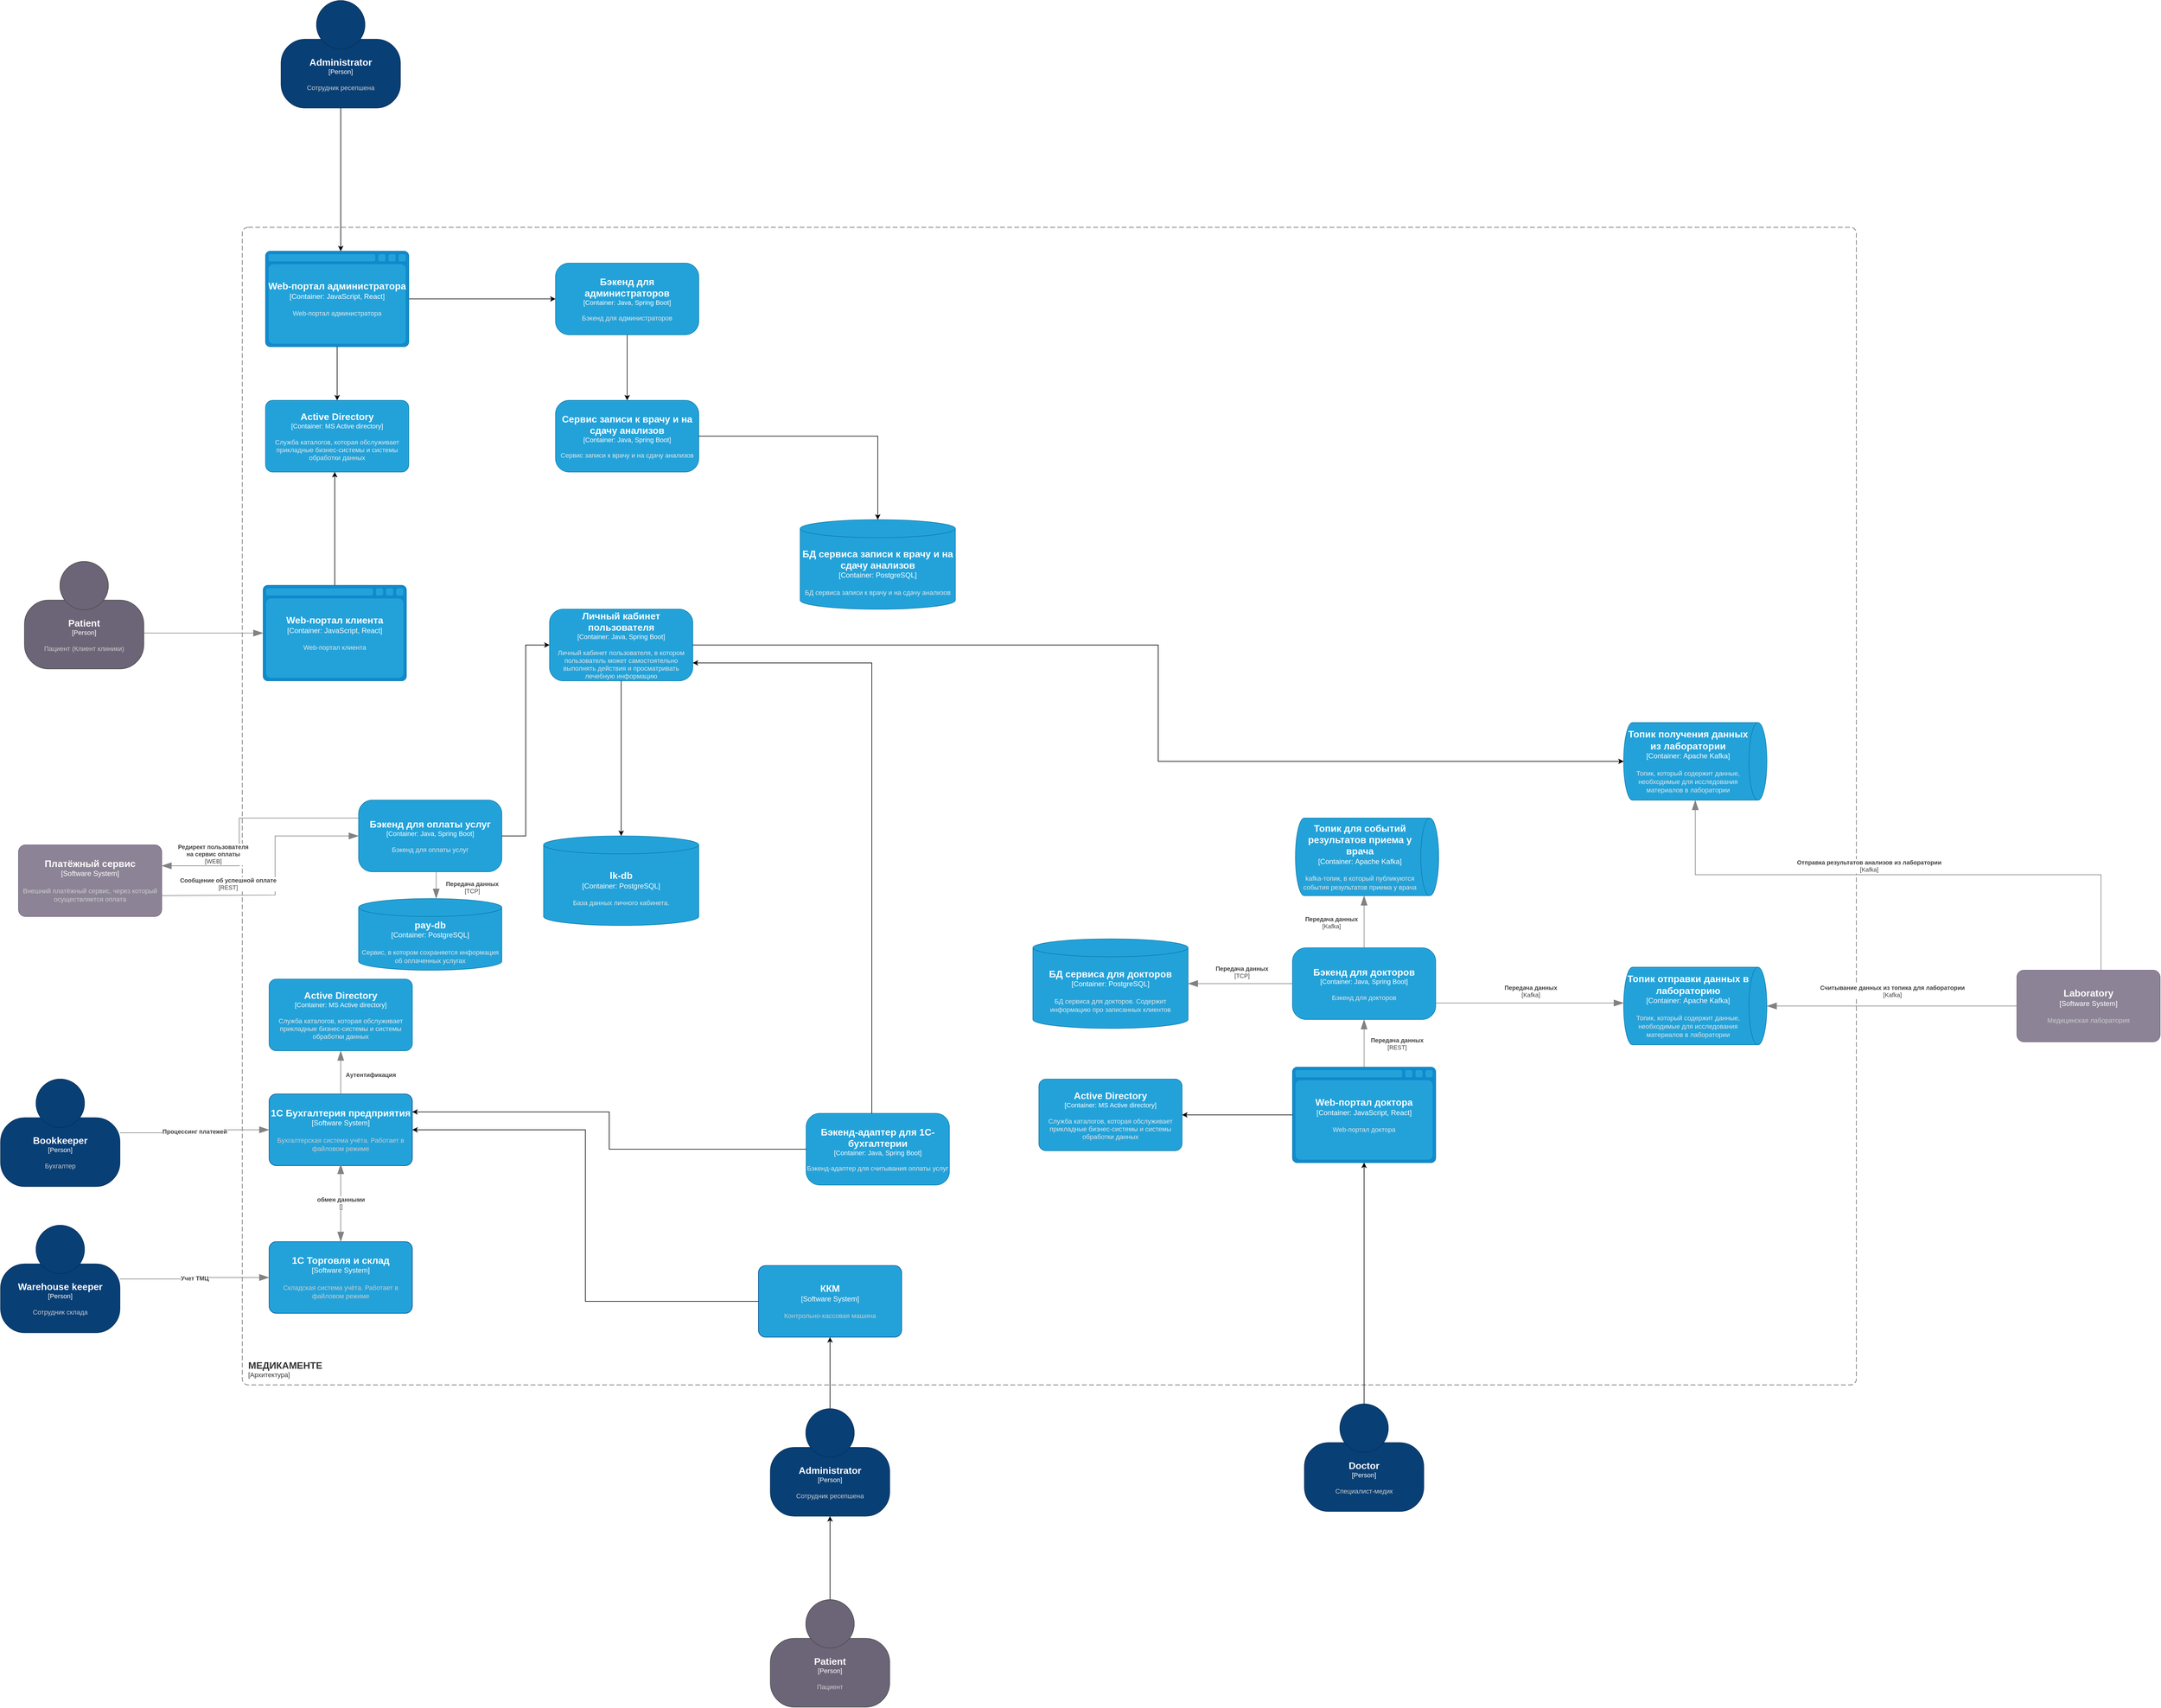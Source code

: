 <mxfile version="26.2.9">
  <diagram name="Страница — 1" id="_xmocJizarX1WnDr9T86">
    <mxGraphModel dx="1648" dy="-270" grid="1" gridSize="10" guides="1" tooltips="1" connect="1" arrows="1" fold="1" page="1" pageScale="1" pageWidth="827" pageHeight="1169" math="0" shadow="0">
      <root>
        <mxCell id="0" />
        <mxCell id="1" parent="0" />
        <object placeholders="1" c4Name="МЕДИКАМЕНТЕ" c4Type="SystemScopeBoundary" c4Application="Архитектура" label="&lt;font style=&quot;font-size: 16px&quot;&gt;&lt;b&gt;&lt;div style=&quot;text-align: left&quot;&gt;%c4Name%&lt;/div&gt;&lt;/b&gt;&lt;/font&gt;&lt;div style=&quot;text-align: left&quot;&gt;[%c4Application%]&lt;/div&gt;" id="fMPzxfSt-VZTyQD5uDDB-1">
          <mxCell style="rounded=1;fontSize=11;whiteSpace=wrap;html=1;dashed=1;arcSize=20;fillColor=none;strokeColor=#666666;fontColor=#333333;labelBackgroundColor=none;align=left;verticalAlign=bottom;labelBorderColor=none;spacingTop=0;spacing=10;dashPattern=8 4;metaEdit=1;rotatable=0;perimeter=rectanglePerimeter;noLabel=0;labelPadding=0;allowArrows=0;connectable=0;expand=0;recursiveResize=0;editable=1;pointerEvents=0;absoluteArcSize=1;points=[[0.25,0,0],[0.5,0,0],[0.75,0,0],[1,0.25,0],[1,0.5,0],[1,0.75,0],[0.75,1,0],[0.5,1,0],[0.25,1,0],[0,0.75,0],[0,0.5,0],[0,0.25,0]];" parent="1" vertex="1">
            <mxGeometry x="475" y="1940" width="2705" height="1940" as="geometry" />
          </mxCell>
        </object>
        <object placeholders="1" c4Name="Doctor" c4Type="Person" c4Description="Специалист-медик" label="&lt;font style=&quot;font-size: 16px&quot;&gt;&lt;b&gt;%c4Name%&lt;/b&gt;&lt;/font&gt;&lt;div&gt;[%c4Type%]&lt;/div&gt;&lt;br&gt;&lt;div&gt;&lt;font style=&quot;font-size: 11px&quot;&gt;&lt;font color=&quot;#cccccc&quot;&gt;%c4Description%&lt;/font&gt;&lt;/div&gt;" id="fMPzxfSt-VZTyQD5uDDB-2">
          <mxCell style="html=1;fontSize=11;dashed=0;whiteSpace=wrap;fillColor=#083F75;strokeColor=#06315C;fontColor=#ffffff;shape=mxgraph.c4.person2;align=center;metaEdit=1;points=[[0.5,0,0],[1,0.5,0],[1,0.75,0],[0.75,1,0],[0.5,1,0],[0.25,1,0],[0,0.75,0],[0,0.5,0]];resizable=0;" parent="1" vertex="1">
            <mxGeometry x="2255" y="3912" width="200" height="180" as="geometry" />
          </mxCell>
        </object>
        <object placeholders="1" c4Name="Laboratory" c4Type="Software System" c4Description="Медицинская лаборатория" label="&lt;font style=&quot;font-size: 16px&quot;&gt;&lt;b&gt;%c4Name%&lt;/b&gt;&lt;/font&gt;&lt;div&gt;[%c4Type%]&lt;/div&gt;&lt;br&gt;&lt;div&gt;&lt;font style=&quot;font-size: 11px&quot;&gt;&lt;font color=&quot;#cccccc&quot;&gt;%c4Description%&lt;/font&gt;&lt;/div&gt;" id="fMPzxfSt-VZTyQD5uDDB-3">
          <mxCell style="rounded=1;whiteSpace=wrap;html=1;labelBackgroundColor=none;fillColor=#8C8496;fontColor=#ffffff;align=center;arcSize=10;strokeColor=#736782;metaEdit=1;resizable=0;points=[[0.25,0,0],[0.5,0,0],[0.75,0,0],[1,0.25,0],[1,0.5,0],[1,0.75,0],[0.75,1,0],[0.5,1,0],[0.25,1,0],[0,0.75,0],[0,0.5,0],[0,0.25,0]];" parent="1" vertex="1">
            <mxGeometry x="3449" y="3185" width="240" height="120" as="geometry" />
          </mxCell>
        </object>
        <mxCell id="fMPzxfSt-VZTyQD5uDDB-114" style="edgeStyle=orthogonalEdgeStyle;rounded=0;orthogonalLoop=1;jettySize=auto;html=1;" parent="1" source="fMPzxfSt-VZTyQD5uDDB-4" edge="1">
          <mxGeometry relative="1" as="geometry">
            <mxPoint x="640" y="1980.0" as="targetPoint" />
          </mxGeometry>
        </mxCell>
        <object placeholders="1" c4Name="Administrator" c4Type="Person" c4Description="Сотрудник ресепшена" label="&lt;font style=&quot;font-size: 16px&quot;&gt;&lt;b&gt;%c4Name%&lt;/b&gt;&lt;/font&gt;&lt;div&gt;[%c4Type%]&lt;/div&gt;&lt;br&gt;&lt;div&gt;&lt;font style=&quot;font-size: 11px&quot;&gt;&lt;font color=&quot;#cccccc&quot;&gt;%c4Description%&lt;/font&gt;&lt;/div&gt;" id="fMPzxfSt-VZTyQD5uDDB-4">
          <mxCell style="html=1;fontSize=11;dashed=0;whiteSpace=wrap;fillColor=#083F75;strokeColor=#06315C;fontColor=#ffffff;shape=mxgraph.c4.person2;align=center;metaEdit=1;points=[[0.5,0,0],[1,0.5,0],[1,0.75,0],[0.75,1,0],[0.5,1,0],[0.25,1,0],[0,0.75,0],[0,0.5,0]];resizable=0;" parent="1" vertex="1">
            <mxGeometry x="540" y="1560" width="200" height="180" as="geometry" />
          </mxCell>
        </object>
        <mxCell id="fMPzxfSt-VZTyQD5uDDB-119" style="edgeStyle=orthogonalEdgeStyle;rounded=0;orthogonalLoop=1;jettySize=auto;html=1;" parent="1" source="fMPzxfSt-VZTyQD5uDDB-7" edge="1">
          <mxGeometry relative="1" as="geometry">
            <mxPoint x="630" y="2350" as="targetPoint" />
          </mxGeometry>
        </mxCell>
        <object placeholders="1" c4Type="Web-портал клиента" c4Container="Container" c4Technology="JavaScript, React" c4Description="Web-портал клиента" label="&lt;font style=&quot;font-size: 16px&quot;&gt;&lt;b&gt;%c4Type%&lt;/b&gt;&lt;/font&gt;&lt;div&gt;[%c4Container%:&amp;nbsp;%c4Technology%]&lt;/div&gt;&lt;br&gt;&lt;div&gt;&lt;font style=&quot;font-size: 11px&quot;&gt;&lt;font color=&quot;#E6E6E6&quot;&gt;%c4Description%&lt;/font&gt;&lt;/div&gt;" id="fMPzxfSt-VZTyQD5uDDB-7">
          <mxCell style="shape=mxgraph.c4.webBrowserContainer2;whiteSpace=wrap;html=1;boundedLbl=1;rounded=0;labelBackgroundColor=none;strokeColor=#118ACD;fillColor=#23A2D9;strokeColor=#118ACD;strokeColor2=#0E7DAD;fontSize=12;fontColor=#ffffff;align=center;metaEdit=1;points=[[0.5,0,0],[1,0.25,0],[1,0.5,0],[1,0.75,0],[0.5,1,0],[0,0.75,0],[0,0.5,0],[0,0.25,0]];resizable=0;" parent="1" vertex="1">
            <mxGeometry x="510" y="2540" width="240" height="160" as="geometry" />
          </mxCell>
        </object>
        <mxCell id="fMPzxfSt-VZTyQD5uDDB-117" style="edgeStyle=orthogonalEdgeStyle;rounded=0;orthogonalLoop=1;jettySize=auto;html=1;" parent="1" source="fMPzxfSt-VZTyQD5uDDB-8" edge="1">
          <mxGeometry relative="1" as="geometry">
            <mxPoint x="1000" y="2060" as="targetPoint" />
          </mxGeometry>
        </mxCell>
        <object placeholders="1" c4Type="Web-портал администратора" c4Container="Container" c4Technology="JavaScript, React" c4Description="Web-портал администратора" label="&lt;font style=&quot;font-size: 16px&quot;&gt;&lt;b&gt;%c4Type%&lt;/b&gt;&lt;/font&gt;&lt;div&gt;[%c4Container%:&amp;nbsp;%c4Technology%]&lt;/div&gt;&lt;br&gt;&lt;div&gt;&lt;font style=&quot;font-size: 11px&quot;&gt;&lt;font color=&quot;#E6E6E6&quot;&gt;%c4Description%&lt;/font&gt;&lt;/div&gt;" id="fMPzxfSt-VZTyQD5uDDB-8">
          <mxCell style="shape=mxgraph.c4.webBrowserContainer2;whiteSpace=wrap;html=1;boundedLbl=1;rounded=0;labelBackgroundColor=none;strokeColor=#118ACD;fillColor=#23A2D9;strokeColor=#118ACD;strokeColor2=#0E7DAD;fontSize=12;fontColor=#ffffff;align=center;metaEdit=1;points=[[0.5,0,0],[1,0.25,0],[1,0.5,0],[1,0.75,0],[0.5,1,0],[0,0.75,0],[0,0.5,0],[0,0.25,0]];resizable=0;" parent="1" vertex="1">
            <mxGeometry x="514" y="1980" width="240" height="160" as="geometry" />
          </mxCell>
        </object>
        <object placeholders="1" c4Type="Relationship" id="fMPzxfSt-VZTyQD5uDDB-11">
          <mxCell style="endArrow=blockThin;html=1;fontSize=10;fontColor=#404040;strokeWidth=1;endFill=1;strokeColor=#828282;elbow=vertical;metaEdit=1;endSize=14;startSize=14;jumpStyle=arc;jumpSize=16;rounded=0;edgeStyle=orthogonalEdgeStyle;" parent="1" source="fMPzxfSt-VZTyQD5uDDB-112" target="fMPzxfSt-VZTyQD5uDDB-7" edge="1">
            <mxGeometry width="240" relative="1" as="geometry">
              <mxPoint x="130" y="2640" as="sourcePoint" />
              <mxPoint x="520" y="2820" as="targetPoint" />
              <Array as="points">
                <mxPoint x="370" y="2620" />
                <mxPoint x="370" y="2620" />
              </Array>
            </mxGeometry>
          </mxCell>
        </object>
        <object placeholders="1" c4Type="Web-портал доктора" c4Container="Container" c4Technology="JavaScript, React" c4Description="Web-портал доктора" label="&lt;font style=&quot;font-size: 16px&quot;&gt;&lt;b&gt;%c4Type%&lt;/b&gt;&lt;/font&gt;&lt;div&gt;[%c4Container%:&amp;nbsp;%c4Technology%]&lt;/div&gt;&lt;br&gt;&lt;div&gt;&lt;font style=&quot;font-size: 11px&quot;&gt;&lt;font color=&quot;#E6E6E6&quot;&gt;%c4Description%&lt;/font&gt;&lt;/div&gt;" id="fMPzxfSt-VZTyQD5uDDB-16">
          <mxCell style="shape=mxgraph.c4.webBrowserContainer2;whiteSpace=wrap;html=1;boundedLbl=1;rounded=0;labelBackgroundColor=none;strokeColor=#118ACD;fillColor=#23A2D9;strokeColor=#118ACD;strokeColor2=#0E7DAD;fontSize=12;fontColor=#ffffff;align=center;metaEdit=1;points=[[0.5,0,0],[1,0.25,0],[1,0.5,0],[1,0.75,0],[0.5,1,0],[0,0.75,0],[0,0.5,0],[0,0.25,0]];resizable=0;" parent="1" vertex="1">
            <mxGeometry x="2235" y="3347.5" width="240" height="160" as="geometry" />
          </mxCell>
        </object>
        <object placeholders="1" c4Name="Личный кабинет пользователя" c4Type="Container" c4Technology="Java, Spring Boot" c4Description="Личный кабинет пользователя, в котором пользователь может самостоятельно выполнять действия и просматривать лечебную информацию" label="&lt;font style=&quot;font-size: 16px&quot;&gt;&lt;b&gt;%c4Name%&lt;/b&gt;&lt;/font&gt;&lt;div&gt;[%c4Type%: %c4Technology%]&lt;/div&gt;&lt;br&gt;&lt;div&gt;&lt;font style=&quot;font-size: 11px&quot;&gt;&lt;font color=&quot;#E6E6E6&quot;&gt;%c4Description%&lt;/font&gt;&lt;/div&gt;" id="fMPzxfSt-VZTyQD5uDDB-21">
          <mxCell style="rounded=1;whiteSpace=wrap;html=1;fontSize=11;labelBackgroundColor=none;fillColor=#23A2D9;fontColor=#ffffff;align=center;arcSize=19;strokeColor=#0E7DAD;metaEdit=1;resizable=0;points=[[0.25,0,0],[0.5,0,0],[0.75,0,0],[1,0.25,0],[1,0.5,0],[1,0.75,0],[0.75,1,0],[0.5,1,0],[0.25,1,0],[0,0.75,0],[0,0.5,0],[0,0.25,0]];" parent="1" vertex="1">
            <mxGeometry x="990" y="2580" width="240" height="120" as="geometry" />
          </mxCell>
        </object>
        <object placeholders="1" c4Name="lk-db" c4Type="Container" c4Technology="PostgreSQL" c4Description="База данных личного кабинета." label="&lt;font style=&quot;font-size: 16px&quot;&gt;&lt;b&gt;%c4Name%&lt;/b&gt;&lt;/font&gt;&lt;div&gt;[%c4Type%:&amp;nbsp;%c4Technology%]&lt;/div&gt;&lt;br&gt;&lt;div&gt;&lt;font style=&quot;font-size: 11px&quot;&gt;&lt;font color=&quot;#E6E6E6&quot;&gt;%c4Description%&lt;/font&gt;&lt;/div&gt;" id="fMPzxfSt-VZTyQD5uDDB-24">
          <mxCell style="shape=cylinder3;size=15;whiteSpace=wrap;html=1;boundedLbl=1;rounded=0;labelBackgroundColor=none;fillColor=#23A2D9;fontSize=12;fontColor=#ffffff;align=center;strokeColor=#0E7DAD;metaEdit=1;points=[[0.5,0,0],[1,0.25,0],[1,0.5,0],[1,0.75,0],[0.5,1,0],[0,0.75,0],[0,0.5,0],[0,0.25,0]];resizable=1;resizeHeight=1;resizeWidth=1;" parent="1" vertex="1">
            <mxGeometry x="980" y="2960" width="260" height="150" as="geometry" />
          </mxCell>
        </object>
        <object placeholders="1" c4Name="Сервис записи к врачу и на сдачу анализов" c4Type="Container" c4Technology="Java, Spring Boot" c4Description="Сервис записи к врачу и на сдачу анализов" label="&lt;font style=&quot;font-size: 16px&quot;&gt;&lt;b&gt;%c4Name%&lt;/b&gt;&lt;/font&gt;&lt;div&gt;[%c4Type%: %c4Technology%]&lt;/div&gt;&lt;br&gt;&lt;div&gt;&lt;font style=&quot;font-size: 11px&quot;&gt;&lt;font color=&quot;#E6E6E6&quot;&gt;%c4Description%&lt;/font&gt;&lt;/div&gt;" id="fMPzxfSt-VZTyQD5uDDB-30">
          <mxCell style="rounded=1;whiteSpace=wrap;html=1;fontSize=11;labelBackgroundColor=none;fillColor=#23A2D9;fontColor=#ffffff;align=center;arcSize=19;strokeColor=#0E7DAD;metaEdit=1;resizable=0;points=[[0.25,0,0],[0.5,0,0],[0.75,0,0],[1,0.25,0],[1,0.5,0],[1,0.75,0],[0.75,1,0],[0.5,1,0],[0.25,1,0],[0,0.75,0],[0,0.5,0],[0,0.25,0]];" parent="1" vertex="1">
            <mxGeometry x="1000" y="2230" width="240" height="120" as="geometry" />
          </mxCell>
        </object>
        <mxCell id="fMPzxfSt-VZTyQD5uDDB-118" style="edgeStyle=orthogonalEdgeStyle;rounded=0;orthogonalLoop=1;jettySize=auto;html=1;" parent="1" source="fMPzxfSt-VZTyQD5uDDB-37" target="fMPzxfSt-VZTyQD5uDDB-30" edge="1">
          <mxGeometry relative="1" as="geometry" />
        </mxCell>
        <object placeholders="1" c4Name="Бэкенд для администраторов" c4Type="Container" c4Technology="Java, Spring Boot" c4Description="Бэкенд для администраторов" label="&lt;font style=&quot;font-size: 16px&quot;&gt;&lt;b&gt;%c4Name%&lt;/b&gt;&lt;/font&gt;&lt;div&gt;[%c4Type%: %c4Technology%]&lt;/div&gt;&lt;br&gt;&lt;div&gt;&lt;font style=&quot;font-size: 11px&quot;&gt;&lt;font color=&quot;#E6E6E6&quot;&gt;%c4Description%&lt;/font&gt;&lt;/div&gt;" id="fMPzxfSt-VZTyQD5uDDB-37">
          <mxCell style="rounded=1;whiteSpace=wrap;html=1;fontSize=11;labelBackgroundColor=none;fillColor=#23A2D9;fontColor=#ffffff;align=center;arcSize=19;strokeColor=#0E7DAD;metaEdit=1;resizable=0;points=[[0.25,0,0],[0.5,0,0],[0.75,0,0],[1,0.25,0],[1,0.5,0],[1,0.75,0],[0.75,1,0],[0.5,1,0],[0.25,1,0],[0,0.75,0],[0,0.5,0],[0,0.25,0]];" parent="1" vertex="1">
            <mxGeometry x="1000" y="2000" width="240" height="120" as="geometry" />
          </mxCell>
        </object>
        <object placeholders="1" c4Name="БД сервиса записи к врачу и на сдачу анализов" c4Type="Container" c4Technology="PostgreSQL" c4Description="БД сервиса записи к врачу и на сдачу анализов" label="&lt;font style=&quot;font-size: 16px&quot;&gt;&lt;b&gt;%c4Name%&lt;/b&gt;&lt;/font&gt;&lt;div&gt;[%c4Type%:&amp;nbsp;%c4Technology%]&lt;/div&gt;&lt;br&gt;&lt;div&gt;&lt;font style=&quot;font-size: 11px&quot;&gt;&lt;font color=&quot;#E6E6E6&quot;&gt;%c4Description%&lt;/font&gt;&lt;/div&gt;" id="fMPzxfSt-VZTyQD5uDDB-39">
          <mxCell style="shape=cylinder3;size=15;whiteSpace=wrap;html=1;boundedLbl=1;rounded=0;labelBackgroundColor=none;fillColor=#23A2D9;fontSize=12;fontColor=#ffffff;align=center;strokeColor=#0E7DAD;metaEdit=1;points=[[0.5,0,0],[1,0.25,0],[1,0.5,0],[1,0.75,0],[0.5,1,0],[0,0.75,0],[0,0.5,0],[0,0.25,0]];resizable=1;resizeHeight=1;resizeWidth=1;" parent="1" vertex="1">
            <mxGeometry x="1410" y="2430" width="260" height="150" as="geometry" />
          </mxCell>
        </object>
        <object placeholders="1" c4Name="Бэкенд для докторов" c4Type="Container" c4Technology="Java, Spring Boot" c4Description="Бэкенд для докторов" label="&lt;font style=&quot;font-size: 16px&quot;&gt;&lt;b&gt;%c4Name%&lt;/b&gt;&lt;/font&gt;&lt;div&gt;[%c4Type%: %c4Technology%]&lt;/div&gt;&lt;br&gt;&lt;div&gt;&lt;font style=&quot;font-size: 11px&quot;&gt;&lt;font color=&quot;#E6E6E6&quot;&gt;%c4Description%&lt;/font&gt;&lt;/div&gt;" id="fMPzxfSt-VZTyQD5uDDB-50">
          <mxCell style="rounded=1;whiteSpace=wrap;html=1;fontSize=11;labelBackgroundColor=none;fillColor=#23A2D9;fontColor=#ffffff;align=center;arcSize=19;strokeColor=#0E7DAD;metaEdit=1;resizable=0;points=[[0.25,0,0],[0.5,0,0],[0.75,0,0],[1,0.25,0],[1,0.5,0],[1,0.75,0],[0.75,1,0],[0.5,1,0],[0.25,1,0],[0,0.75,0],[0,0.5,0],[0,0.25,0]];" parent="1" vertex="1">
            <mxGeometry x="2235" y="3147.5" width="240" height="120" as="geometry" />
          </mxCell>
        </object>
        <object placeholders="1" c4Type="Relationship" c4Technology="REST" c4Description="Передача данных" label="&lt;div style=&quot;text-align: left&quot;&gt;&lt;div style=&quot;text-align: center&quot;&gt;&lt;b&gt;%c4Description%&lt;/b&gt;&lt;/div&gt;&lt;div style=&quot;text-align: center&quot;&gt;[%c4Technology%]&lt;/div&gt;&lt;/div&gt;" id="fMPzxfSt-VZTyQD5uDDB-51">
          <mxCell style="endArrow=blockThin;html=1;fontSize=10;fontColor=#404040;strokeWidth=1;endFill=1;strokeColor=#828282;elbow=vertical;metaEdit=1;endSize=14;startSize=14;jumpStyle=arc;jumpSize=16;rounded=0;edgeStyle=orthogonalEdgeStyle;" parent="1" source="fMPzxfSt-VZTyQD5uDDB-16" target="fMPzxfSt-VZTyQD5uDDB-50" edge="1">
            <mxGeometry y="-55" width="240" relative="1" as="geometry">
              <mxPoint x="2245" y="3437.5" as="sourcePoint" />
              <mxPoint x="2050" y="3437.5" as="targetPoint" />
              <Array as="points" />
              <mxPoint as="offset" />
            </mxGeometry>
          </mxCell>
        </object>
        <object placeholders="1" c4Name="БД сервиса для докторов" c4Type="Container" c4Technology="PostgreSQL" c4Description="БД сервиса для докторов. Содержит информацию про записанных клиентов" label="&lt;font style=&quot;font-size: 16px&quot;&gt;&lt;b&gt;%c4Name%&lt;/b&gt;&lt;/font&gt;&lt;div&gt;[%c4Type%:&amp;nbsp;%c4Technology%]&lt;/div&gt;&lt;br&gt;&lt;div&gt;&lt;font style=&quot;font-size: 11px&quot;&gt;&lt;font color=&quot;#E6E6E6&quot;&gt;%c4Description%&lt;/font&gt;&lt;/div&gt;" id="fMPzxfSt-VZTyQD5uDDB-52">
          <mxCell style="shape=cylinder3;size=15;whiteSpace=wrap;html=1;boundedLbl=1;rounded=0;labelBackgroundColor=none;fillColor=#23A2D9;fontSize=12;fontColor=#ffffff;align=center;strokeColor=#0E7DAD;metaEdit=1;points=[[0.5,0,0],[1,0.25,0],[1,0.5,0],[1,0.75,0],[0.5,1,0],[0,0.75,0],[0,0.5,0],[0,0.25,0]];resizable=1;resizeHeight=1;resizeWidth=1;" parent="1" vertex="1">
            <mxGeometry x="1800" y="3132.5" width="260" height="150" as="geometry" />
          </mxCell>
        </object>
        <object placeholders="1" c4Type="Relationship" c4Technology="TCP" c4Description="Передача данных" label="&lt;div style=&quot;text-align: left&quot;&gt;&lt;div style=&quot;text-align: center&quot;&gt;&lt;b&gt;%c4Description%&lt;/b&gt;&lt;/div&gt;&lt;div style=&quot;text-align: center&quot;&gt;[%c4Technology%]&lt;/div&gt;&lt;/div&gt;" id="fMPzxfSt-VZTyQD5uDDB-53">
          <mxCell style="endArrow=blockThin;html=1;fontSize=10;fontColor=#404040;strokeWidth=1;endFill=1;strokeColor=#828282;elbow=vertical;metaEdit=1;endSize=14;startSize=14;jumpStyle=arc;jumpSize=16;rounded=0;edgeStyle=orthogonalEdgeStyle;" parent="1" source="fMPzxfSt-VZTyQD5uDDB-50" target="fMPzxfSt-VZTyQD5uDDB-52" edge="1">
            <mxGeometry x="-0.029" y="-20" width="240" relative="1" as="geometry">
              <mxPoint x="1990" y="3087.5" as="sourcePoint" />
              <mxPoint x="2280" y="3087.5" as="targetPoint" />
              <Array as="points">
                <mxPoint x="2140" y="3207.5" />
                <mxPoint x="2140" y="3207.5" />
              </Array>
              <mxPoint as="offset" />
            </mxGeometry>
          </mxCell>
        </object>
        <object placeholders="1" c4Name="Топик для событий результатов приема у врача" c4Type="Container" c4Technology="Apache Kafka" c4Description="kafka-топик, в который публикуются события результатов приема у врача" label="&lt;font style=&quot;font-size: 16px&quot;&gt;&lt;b&gt;%c4Name%&lt;/b&gt;&lt;/font&gt;&lt;div&gt;[%c4Type%:&amp;nbsp;%c4Technology%]&lt;/div&gt;&lt;br&gt;&lt;div&gt;&lt;font style=&quot;font-size: 11px&quot;&gt;&lt;font color=&quot;#E6E6E6&quot;&gt;%c4Description%&lt;/font&gt;&lt;/div&gt;" id="fMPzxfSt-VZTyQD5uDDB-54">
          <mxCell style="shape=cylinder3;size=15;direction=south;whiteSpace=wrap;html=1;boundedLbl=1;rounded=0;labelBackgroundColor=none;fillColor=#23A2D9;fontSize=12;fontColor=#ffffff;align=center;strokeColor=#0E7DAD;metaEdit=1;points=[[0.5,0,0],[1,0.25,0],[1,0.5,0],[1,0.75,0],[0.5,1,0],[0,0.75,0],[0,0.5,0],[0,0.25,0]];resizable=1;" parent="1" vertex="1">
            <mxGeometry x="2240" y="2930" width="240" height="130" as="geometry" />
          </mxCell>
        </object>
        <object placeholders="1" c4Type="Relationship" c4Technology="Kafka" c4Description="Передача данных" label="&lt;div style=&quot;text-align: left&quot;&gt;&lt;div style=&quot;text-align: center&quot;&gt;&lt;b&gt;%c4Description%&lt;/b&gt;&lt;/div&gt;&lt;div style=&quot;text-align: center&quot;&gt;[%c4Technology%]&lt;/div&gt;&lt;/div&gt;" id="fMPzxfSt-VZTyQD5uDDB-55">
          <mxCell style="endArrow=blockThin;html=1;fontSize=10;fontColor=#404040;strokeWidth=1;endFill=1;strokeColor=#828282;elbow=vertical;metaEdit=1;endSize=14;startSize=14;jumpStyle=arc;jumpSize=16;rounded=0;edgeStyle=orthogonalEdgeStyle;" parent="1" source="fMPzxfSt-VZTyQD5uDDB-50" target="fMPzxfSt-VZTyQD5uDDB-54" edge="1">
            <mxGeometry x="-0.026" y="55" width="240" relative="1" as="geometry">
              <mxPoint x="2245" y="3217" as="sourcePoint" />
              <mxPoint x="2070" y="3217" as="targetPoint" />
              <Array as="points">
                <mxPoint x="2355" y="3080" />
                <mxPoint x="2355" y="3080" />
              </Array>
              <mxPoint as="offset" />
            </mxGeometry>
          </mxCell>
        </object>
        <object placeholders="1" c4Name="Топик отправки данных в лабораторию" c4Type="Container" c4Technology="Apache Kafka" c4Description="Топик, который содержит данные, необходимые для исследования материалов в лаборатории" label="&lt;font style=&quot;font-size: 16px&quot;&gt;&lt;b&gt;%c4Name%&lt;/b&gt;&lt;/font&gt;&lt;div&gt;[%c4Type%:&amp;nbsp;%c4Technology%]&lt;/div&gt;&lt;br&gt;&lt;div&gt;&lt;font style=&quot;font-size: 11px&quot;&gt;&lt;font color=&quot;#E6E6E6&quot;&gt;%c4Description%&lt;/font&gt;&lt;/div&gt;" id="fMPzxfSt-VZTyQD5uDDB-60">
          <mxCell style="shape=cylinder3;size=15;direction=south;whiteSpace=wrap;html=1;boundedLbl=1;rounded=0;labelBackgroundColor=none;fillColor=#23A2D9;fontSize=12;fontColor=#ffffff;align=center;strokeColor=#0E7DAD;metaEdit=1;points=[[0.5,0,0],[1,0.25,0],[1,0.5,0],[1,0.75,0],[0.5,1,0],[0,0.75,0],[0,0.5,0],[0,0.25,0]];resizable=1;" parent="1" vertex="1">
            <mxGeometry x="2790" y="3180" width="240" height="130" as="geometry" />
          </mxCell>
        </object>
        <object placeholders="1" c4Type="Relationship" c4Technology="Kafka" c4Description="Передача данных" label="&lt;div style=&quot;text-align: left&quot;&gt;&lt;div style=&quot;text-align: center&quot;&gt;&lt;b&gt;%c4Description%&lt;/b&gt;&lt;/div&gt;&lt;div style=&quot;text-align: center&quot;&gt;[%c4Technology%]&lt;/div&gt;&lt;/div&gt;" id="fMPzxfSt-VZTyQD5uDDB-61">
          <mxCell style="endArrow=blockThin;html=1;fontSize=10;fontColor=#404040;strokeWidth=1;endFill=1;strokeColor=#828282;elbow=vertical;metaEdit=1;endSize=14;startSize=14;jumpStyle=arc;jumpSize=16;rounded=0;edgeStyle=orthogonalEdgeStyle;" parent="1" source="fMPzxfSt-VZTyQD5uDDB-50" target="fMPzxfSt-VZTyQD5uDDB-60" edge="1">
            <mxGeometry x="0.014" y="20" width="240" relative="1" as="geometry">
              <mxPoint x="2365" y="3158" as="sourcePoint" />
              <mxPoint x="2365" y="3070" as="targetPoint" />
              <Array as="points">
                <mxPoint x="2730" y="3240" />
                <mxPoint x="2730" y="3240" />
              </Array>
              <mxPoint x="-1" as="offset" />
            </mxGeometry>
          </mxCell>
        </object>
        <object placeholders="1" c4Type="Relationship" c4Technology="Kafka" c4Description="Считывание данных из топика для лаборатории" label="&lt;div style=&quot;text-align: left&quot;&gt;&lt;div style=&quot;text-align: center&quot;&gt;&lt;b&gt;%c4Description%&lt;/b&gt;&lt;/div&gt;&lt;div style=&quot;text-align: center&quot;&gt;[%c4Technology%]&lt;/div&gt;&lt;/div&gt;" id="fMPzxfSt-VZTyQD5uDDB-64">
          <mxCell style="endArrow=blockThin;html=1;fontSize=10;fontColor=#404040;strokeWidth=1;endFill=1;strokeColor=#828282;elbow=vertical;metaEdit=1;endSize=14;startSize=14;jumpStyle=arc;jumpSize=16;rounded=0;edgeStyle=orthogonalEdgeStyle;" parent="1" source="fMPzxfSt-VZTyQD5uDDB-3" target="fMPzxfSt-VZTyQD5uDDB-60" edge="1">
            <mxGeometry y="-25" width="240" relative="1" as="geometry">
              <mxPoint x="2485" y="3250" as="sourcePoint" />
              <mxPoint x="2800" y="3250" as="targetPoint" />
              <Array as="points" />
              <mxPoint as="offset" />
            </mxGeometry>
          </mxCell>
        </object>
        <object placeholders="1" c4Name="Топик получения данных из лаборатории" c4Type="Container" c4Technology="Apache Kafka" c4Description="Топик, который содержит данные, необходимые для исследования материалов в лаборатории" label="&lt;font style=&quot;font-size: 16px&quot;&gt;&lt;b&gt;%c4Name%&lt;/b&gt;&lt;/font&gt;&lt;div&gt;[%c4Type%:&amp;nbsp;%c4Technology%]&lt;/div&gt;&lt;br&gt;&lt;div&gt;&lt;font style=&quot;font-size: 11px&quot;&gt;&lt;font color=&quot;#E6E6E6&quot;&gt;%c4Description%&lt;/font&gt;&lt;/div&gt;" id="fMPzxfSt-VZTyQD5uDDB-65">
          <mxCell style="shape=cylinder3;size=15;direction=south;whiteSpace=wrap;html=1;boundedLbl=1;rounded=0;labelBackgroundColor=none;fillColor=#23A2D9;fontSize=12;fontColor=#ffffff;align=center;strokeColor=#0E7DAD;metaEdit=1;points=[[0.5,0,0],[1,0.25,0],[1,0.5,0],[1,0.75,0],[0.5,1,0],[0,0.75,0],[0,0.5,0],[0,0.25,0]];resizable=1;" parent="1" vertex="1">
            <mxGeometry x="2790" y="2770" width="240" height="130" as="geometry" />
          </mxCell>
        </object>
        <object placeholders="1" c4Type="Relationship" c4Technology="Kafka" c4Description="Отправка результатов анализов из лаборатории" label="&lt;div style=&quot;text-align: left&quot;&gt;&lt;div style=&quot;text-align: center&quot;&gt;&lt;b&gt;%c4Description%&lt;/b&gt;&lt;/div&gt;&lt;div style=&quot;text-align: center&quot;&gt;[%c4Technology%]&lt;/div&gt;&lt;/div&gt;" id="fMPzxfSt-VZTyQD5uDDB-66">
          <mxCell style="endArrow=blockThin;html=1;fontSize=10;fontColor=#404040;strokeWidth=1;endFill=1;strokeColor=#828282;elbow=vertical;metaEdit=1;endSize=14;startSize=14;jumpStyle=arc;jumpSize=16;rounded=0;edgeStyle=orthogonalEdgeStyle;" parent="1" source="fMPzxfSt-VZTyQD5uDDB-3" target="fMPzxfSt-VZTyQD5uDDB-65" edge="1">
            <mxGeometry x="0.139" y="-15" width="240" relative="1" as="geometry">
              <mxPoint x="3480" y="3255" as="sourcePoint" />
              <mxPoint x="3040" y="3255" as="targetPoint" />
              <Array as="points">
                <mxPoint x="3590" y="3025" />
              </Array>
              <mxPoint as="offset" />
            </mxGeometry>
          </mxCell>
        </object>
        <object placeholders="1" c4Name="Платёжный сервис" c4Type="Software System" c4Description="Внешний платёжный сервис, через который осуществляется оплата" label="&lt;font style=&quot;font-size: 16px&quot;&gt;&lt;b&gt;%c4Name%&lt;/b&gt;&lt;/font&gt;&lt;div&gt;[%c4Type%]&lt;/div&gt;&lt;br&gt;&lt;div&gt;&lt;font style=&quot;font-size: 11px&quot;&gt;&lt;font color=&quot;#cccccc&quot;&gt;%c4Description%&lt;/font&gt;&lt;/div&gt;" id="fMPzxfSt-VZTyQD5uDDB-70">
          <mxCell style="rounded=1;whiteSpace=wrap;html=1;labelBackgroundColor=none;fillColor=#8C8496;fontColor=#ffffff;align=center;arcSize=10;strokeColor=#736782;metaEdit=1;resizable=0;points=[[0.25,0,0],[0.5,0,0],[0.75,0,0],[1,0.25,0],[1,0.5,0],[1,0.75,0],[0.75,1,0],[0.5,1,0],[0.25,1,0],[0,0.75,0],[0,0.5,0],[0,0.25,0]];" parent="1" vertex="1">
            <mxGeometry x="100" y="2975" width="240" height="120" as="geometry" />
          </mxCell>
        </object>
        <object placeholders="1" c4Name="Bookkeeper" c4Type="Person" c4Description="Бухгалтер" label="&lt;font style=&quot;font-size: 16px&quot;&gt;&lt;b&gt;%c4Name%&lt;/b&gt;&lt;/font&gt;&lt;div&gt;[%c4Type%]&lt;/div&gt;&lt;br&gt;&lt;div&gt;&lt;font style=&quot;font-size: 11px&quot;&gt;&lt;font color=&quot;#cccccc&quot;&gt;%c4Description%&lt;/font&gt;&lt;/div&gt;" id="fMPzxfSt-VZTyQD5uDDB-71">
          <mxCell style="html=1;fontSize=11;dashed=0;whiteSpace=wrap;fillColor=#083F75;strokeColor=#06315C;fontColor=#ffffff;shape=mxgraph.c4.person2;align=center;metaEdit=1;points=[[0.5,0,0],[1,0.5,0],[1,0.75,0],[0.75,1,0],[0.5,1,0],[0.25,1,0],[0,0.75,0],[0,0.5,0]];resizable=0;" parent="1" vertex="1">
            <mxGeometry x="70" y="3367.5" width="200" height="180" as="geometry" />
          </mxCell>
        </object>
        <object placeholders="1" c4Name="1C Бухгалтерия предприятия" c4Type="Software System" c4Description="Бухгалтерская система учёта. Работает в файловом режиме" label="&lt;font style=&quot;font-size: 16px&quot;&gt;&lt;b&gt;%c4Name%&lt;/b&gt;&lt;/font&gt;&lt;div&gt;[%c4Type%]&lt;/div&gt;&lt;br&gt;&lt;div&gt;&lt;font style=&quot;font-size: 11px&quot;&gt;&lt;font color=&quot;#cccccc&quot;&gt;%c4Description%&lt;/font&gt;&lt;/div&gt;" id="fMPzxfSt-VZTyQD5uDDB-72">
          <mxCell style="rounded=1;whiteSpace=wrap;html=1;labelBackgroundColor=none;fillColor=#23A2D9;fontColor=#ffffff;align=center;arcSize=10;strokeColor=#0D5091;metaEdit=1;resizable=0;points=[[0.25,0,0],[0.5,0,0],[0.75,0,0],[1,0.25,0],[1,0.5,0],[1,0.75,0],[0.75,1,0],[0.5,1,0],[0.25,1,0],[0,0.75,0],[0,0.5,0],[0,0.25,0]];" parent="1" vertex="1">
            <mxGeometry x="520" y="3392.5" width="240" height="120" as="geometry" />
          </mxCell>
        </object>
        <object placeholders="1" c4Name="1C Торговля и склад" c4Type="Software System" c4Description="Складская система учёта. Работает в файловом режиме" label="&lt;font style=&quot;font-size: 16px&quot;&gt;&lt;b&gt;%c4Name%&lt;/b&gt;&lt;/font&gt;&lt;div&gt;[%c4Type%]&lt;/div&gt;&lt;br&gt;&lt;div&gt;&lt;font style=&quot;font-size: 11px&quot;&gt;&lt;font color=&quot;#cccccc&quot;&gt;%c4Description%&lt;/font&gt;&lt;/div&gt;" id="fMPzxfSt-VZTyQD5uDDB-74">
          <mxCell style="rounded=1;whiteSpace=wrap;html=1;labelBackgroundColor=none;fillColor=#23A2D9;fontColor=#ffffff;align=center;arcSize=10;strokeColor=#0D5091;metaEdit=1;resizable=0;points=[[0.25,0,0],[0.5,0,0],[0.75,0,0],[1,0.25,0],[1,0.5,0],[1,0.75,0],[0.75,1,0],[0.5,1,0],[0.25,1,0],[0,0.75,0],[0,0.5,0],[0,0.25,0]];" parent="1" vertex="1">
            <mxGeometry x="520" y="3640" width="240" height="120" as="geometry" />
          </mxCell>
        </object>
        <object placeholders="1" c4Name="Warehouse keeper" c4Type="Person" c4Description="Сотрудник склада" label="&lt;font style=&quot;font-size: 16px&quot;&gt;&lt;b&gt;%c4Name%&lt;/b&gt;&lt;/font&gt;&lt;div&gt;[%c4Type%]&lt;/div&gt;&lt;br&gt;&lt;div&gt;&lt;font style=&quot;font-size: 11px&quot;&gt;&lt;font color=&quot;#cccccc&quot;&gt;%c4Description%&lt;/font&gt;&lt;/div&gt;" id="fMPzxfSt-VZTyQD5uDDB-75">
          <mxCell style="html=1;fontSize=11;dashed=0;whiteSpace=wrap;fillColor=#083F75;strokeColor=#06315C;fontColor=#ffffff;shape=mxgraph.c4.person2;align=center;metaEdit=1;points=[[0.5,0,0],[1,0.5,0],[1,0.75,0],[0.75,1,0],[0.5,1,0],[0.25,1,0],[0,0.75,0],[0,0.5,0]];resizable=0;" parent="1" vertex="1">
            <mxGeometry x="70" y="3612.5" width="200" height="180" as="geometry" />
          </mxCell>
        </object>
        <object placeholders="1" c4Type="Relationship" c4Technology="" c4Description="обмен данными" label="&lt;div style=&quot;text-align: left&quot;&gt;&lt;div style=&quot;text-align: center&quot;&gt;&lt;b&gt;%c4Description%&lt;/b&gt;&lt;/div&gt;&lt;div style=&quot;text-align: center&quot;&gt;[%c4Technology%]&lt;/div&gt;&lt;/div&gt;" id="fMPzxfSt-VZTyQD5uDDB-76">
          <mxCell style="endArrow=blockThin;html=1;fontSize=10;fontColor=#404040;strokeWidth=1;endFill=1;strokeColor=#828282;elbow=vertical;metaEdit=1;endSize=14;startSize=14;jumpStyle=arc;jumpSize=16;rounded=0;edgeStyle=orthogonalEdgeStyle;startArrow=blockThin;startFill=1;entryX=0.5;entryY=0;entryDx=0;entryDy=0;entryPerimeter=0;" parent="1" target="fMPzxfSt-VZTyQD5uDDB-74" edge="1">
            <mxGeometry width="240" relative="1" as="geometry">
              <mxPoint x="640" y="3510" as="sourcePoint" />
              <mxPoint x="760" y="3700" as="targetPoint" />
              <Array as="points">
                <mxPoint x="640" y="3610" />
                <mxPoint x="640" y="3610" />
              </Array>
            </mxGeometry>
          </mxCell>
        </object>
        <object placeholders="1" c4Type="Relationship" c4Description="Учет ТМЦ" label="&lt;div style=&quot;text-align: left&quot;&gt;&lt;div style=&quot;text-align: center&quot;&gt;&lt;b&gt;%c4Description%&lt;/b&gt;&lt;/div&gt;" id="fMPzxfSt-VZTyQD5uDDB-77">
          <mxCell style="endArrow=blockThin;html=1;fontSize=10;fontColor=#404040;strokeWidth=1;endFill=1;strokeColor=#828282;elbow=vertical;metaEdit=1;endSize=14;startSize=14;jumpStyle=arc;jumpSize=16;rounded=0;edgeStyle=orthogonalEdgeStyle;exitX=1;exitY=0.5;exitDx=0;exitDy=0;exitPerimeter=0;entryX=0;entryY=0.5;entryDx=0;entryDy=0;entryPerimeter=0;" parent="1" source="fMPzxfSt-VZTyQD5uDDB-75" target="fMPzxfSt-VZTyQD5uDDB-74" edge="1">
            <mxGeometry width="240" relative="1" as="geometry">
              <mxPoint x="400" y="3600" as="sourcePoint" />
              <mxPoint x="640" y="3600" as="targetPoint" />
            </mxGeometry>
          </mxCell>
        </object>
        <object placeholders="1" c4Type="Relationship" c4Description="Процессинг платежей" label="&lt;div style=&quot;text-align: left&quot;&gt;&lt;div style=&quot;text-align: center&quot;&gt;&lt;b&gt;%c4Description%&lt;/b&gt;&lt;/div&gt;" id="fMPzxfSt-VZTyQD5uDDB-78">
          <mxCell style="endArrow=blockThin;html=1;fontSize=10;fontColor=#404040;strokeWidth=1;endFill=1;strokeColor=#828282;elbow=vertical;metaEdit=1;endSize=14;startSize=14;jumpStyle=arc;jumpSize=16;rounded=0;edgeStyle=orthogonalEdgeStyle;exitX=1;exitY=0.5;exitDx=0;exitDy=0;exitPerimeter=0;entryX=0;entryY=0.5;entryDx=0;entryDy=0;entryPerimeter=0;" parent="1" source="fMPzxfSt-VZTyQD5uDDB-71" target="fMPzxfSt-VZTyQD5uDDB-72" edge="1">
            <mxGeometry width="240" relative="1" as="geometry">
              <mxPoint x="70" y="3650" as="sourcePoint" />
              <mxPoint x="530" y="3618" as="targetPoint" />
            </mxGeometry>
          </mxCell>
        </object>
        <object placeholders="1" c4Name="Active Directory" c4Type="Container" c4Technology="MS Active directory" c4Description="Служба каталогов, которая обслуживает прикладные бизнес-системы и системы обработки данных" label="&lt;font style=&quot;font-size: 16px&quot;&gt;&lt;b&gt;%c4Name%&lt;/b&gt;&lt;/font&gt;&lt;div&gt;[%c4Type%: %c4Technology%]&lt;/div&gt;&lt;br&gt;&lt;div&gt;&lt;font style=&quot;font-size: 11px&quot;&gt;&lt;font color=&quot;#E6E6E6&quot;&gt;%c4Description%&lt;/font&gt;&lt;/div&gt;" id="fMPzxfSt-VZTyQD5uDDB-79">
          <mxCell style="rounded=1;whiteSpace=wrap;html=1;fontSize=11;labelBackgroundColor=none;fillColor=#23A2D9;fontColor=#ffffff;align=center;arcSize=10;strokeColor=#0E7DAD;metaEdit=1;resizable=0;points=[[0.25,0,0],[0.5,0,0],[0.75,0,0],[1,0.25,0],[1,0.5,0],[1,0.75,0],[0.75,1,0],[0.5,1,0],[0.25,1,0],[0,0.75,0],[0,0.5,0],[0,0.25,0]];" parent="1" vertex="1">
            <mxGeometry x="520" y="3200" width="240" height="120" as="geometry" />
          </mxCell>
        </object>
        <object placeholders="1" c4Type="Relationship" c4Description="Аутентификация" label="&lt;div style=&quot;text-align: left&quot;&gt;&lt;div style=&quot;text-align: center&quot;&gt;&lt;b&gt;%c4Description%&lt;/b&gt;&lt;/div&gt;" id="fMPzxfSt-VZTyQD5uDDB-80">
          <mxCell style="endArrow=blockThin;html=1;fontSize=10;fontColor=#404040;strokeWidth=1;endFill=1;strokeColor=#828282;elbow=vertical;metaEdit=1;endSize=14;startSize=14;jumpStyle=arc;jumpSize=16;rounded=0;edgeStyle=orthogonalEdgeStyle;" parent="1" source="fMPzxfSt-VZTyQD5uDDB-72" target="fMPzxfSt-VZTyQD5uDDB-79" edge="1">
            <mxGeometry x="-0.103" y="-50" width="240" relative="1" as="geometry">
              <mxPoint x="470" y="3510" as="sourcePoint" />
              <mxPoint x="710" y="3510" as="targetPoint" />
              <mxPoint as="offset" />
            </mxGeometry>
          </mxCell>
        </object>
        <object placeholders="1" c4Name="Бэкенд для оплаты услуг" c4Type="Container" c4Technology="Java, Spring Boot" c4Description="Бэкенд для оплаты услуг" label="&lt;font style=&quot;font-size: 16px&quot;&gt;&lt;b&gt;%c4Name%&lt;/b&gt;&lt;/font&gt;&lt;div&gt;[%c4Type%: %c4Technology%]&lt;/div&gt;&lt;br&gt;&lt;div&gt;&lt;font style=&quot;font-size: 11px&quot;&gt;&lt;font color=&quot;#E6E6E6&quot;&gt;%c4Description%&lt;/font&gt;&lt;/div&gt;" id="fMPzxfSt-VZTyQD5uDDB-90">
          <mxCell style="rounded=1;whiteSpace=wrap;html=1;fontSize=11;labelBackgroundColor=none;fillColor=#23A2D9;fontColor=#ffffff;align=center;arcSize=19;strokeColor=#0E7DAD;metaEdit=1;resizable=0;points=[[0.25,0,0],[0.5,0,0],[0.75,0,0],[1,0.25,0],[1,0.5,0],[1,0.75,0],[0.75,1,0],[0.5,1,0],[0.25,1,0],[0,0.75,0],[0,0.5,0],[0,0.25,0]];" parent="1" vertex="1">
            <mxGeometry x="670" y="2900" width="240" height="120" as="geometry" />
          </mxCell>
        </object>
        <object placeholders="1" c4Type="Relationship" c4Technology="WEB" c4Description="Редирект пользователя &#xa;на сервис оплаты" label="&lt;div style=&quot;text-align: left&quot;&gt;&lt;div style=&quot;text-align: center&quot;&gt;&lt;b&gt;%c4Description%&lt;/b&gt;&lt;/div&gt;&lt;div style=&quot;text-align: center&quot;&gt;[%c4Technology%]&lt;/div&gt;&lt;/div&gt;" id="fMPzxfSt-VZTyQD5uDDB-91">
          <mxCell style="endArrow=blockThin;html=1;fontSize=10;fontColor=#404040;strokeWidth=1;endFill=1;strokeColor=#828282;elbow=vertical;metaEdit=1;endSize=14;startSize=14;jumpStyle=arc;jumpSize=16;rounded=0;edgeStyle=orthogonalEdgeStyle;" parent="1" source="fMPzxfSt-VZTyQD5uDDB-90" target="fMPzxfSt-VZTyQD5uDDB-70" edge="1">
            <mxGeometry x="0.583" y="-20" width="240" relative="1" as="geometry">
              <mxPoint x="760" y="2860" as="sourcePoint" />
              <mxPoint x="1030" y="2860" as="targetPoint" />
              <Array as="points">
                <mxPoint x="470" y="2930" />
                <mxPoint x="470" y="3010" />
              </Array>
              <mxPoint as="offset" />
            </mxGeometry>
          </mxCell>
        </object>
        <object placeholders="1" c4Type="Relationship" c4Technology="REST" c4Description="Сообщение об успешной оплате" label="&lt;div style=&quot;text-align: left&quot;&gt;&lt;div style=&quot;text-align: center&quot;&gt;&lt;b&gt;%c4Description%&lt;/b&gt;&lt;/div&gt;&lt;div style=&quot;text-align: center&quot;&gt;[%c4Technology%]&lt;/div&gt;&lt;/div&gt;" id="fMPzxfSt-VZTyQD5uDDB-92">
          <mxCell style="endArrow=blockThin;html=1;fontSize=10;fontColor=#404040;strokeWidth=1;endFill=1;strokeColor=#828282;elbow=vertical;metaEdit=1;endSize=14;startSize=14;jumpStyle=arc;jumpSize=16;rounded=0;edgeStyle=orthogonalEdgeStyle;" parent="1" target="fMPzxfSt-VZTyQD5uDDB-90" edge="1">
            <mxGeometry x="-0.479" y="19" width="240" relative="1" as="geometry">
              <mxPoint x="340" y="3060" as="sourcePoint" />
              <mxPoint x="600" y="3059.2" as="targetPoint" />
              <Array as="points">
                <mxPoint x="530" y="3059" />
                <mxPoint x="530" y="2960" />
              </Array>
              <mxPoint as="offset" />
            </mxGeometry>
          </mxCell>
        </object>
        <object placeholders="1" c4Name="pay-db" c4Type="Container" c4Technology="PostgreSQL" c4Description="Сервис, в котором сохраняется информация об оплаченных услугах" label="&lt;font style=&quot;font-size: 16px&quot;&gt;&lt;b&gt;%c4Name%&lt;/b&gt;&lt;/font&gt;&lt;div&gt;[%c4Type%:&amp;nbsp;%c4Technology%]&lt;/div&gt;&lt;br&gt;&lt;div&gt;&lt;font style=&quot;font-size: 11px&quot;&gt;&lt;font color=&quot;#E6E6E6&quot;&gt;%c4Description%&lt;/font&gt;&lt;/div&gt;" id="fMPzxfSt-VZTyQD5uDDB-95">
          <mxCell style="shape=cylinder3;size=15;whiteSpace=wrap;html=1;boundedLbl=1;rounded=0;labelBackgroundColor=none;fillColor=#23A2D9;fontSize=12;fontColor=#ffffff;align=center;strokeColor=#0E7DAD;metaEdit=1;points=[[0.5,0,0],[1,0.25,0],[1,0.5,0],[1,0.75,0],[0.5,1,0],[0,0.75,0],[0,0.5,0],[0,0.25,0]];resizable=1;resizeHeight=1;resizeWidth=1;" parent="1" vertex="1">
            <mxGeometry x="670" y="3065" width="240" height="120" as="geometry" />
          </mxCell>
        </object>
        <object placeholders="1" c4Type="Relationship" c4Technology="TCP" c4Description="Передача данных" label="&lt;div style=&quot;text-align: left&quot;&gt;&lt;div style=&quot;text-align: center&quot;&gt;&lt;b&gt;%c4Description%&lt;/b&gt;&lt;/div&gt;&lt;div style=&quot;text-align: center&quot;&gt;[%c4Technology%]&lt;/div&gt;&lt;/div&gt;" id="fMPzxfSt-VZTyQD5uDDB-96">
          <mxCell style="endArrow=blockThin;html=1;fontSize=10;fontColor=#404040;strokeWidth=1;endFill=1;strokeColor=#828282;elbow=vertical;metaEdit=1;endSize=14;startSize=14;jumpStyle=arc;jumpSize=16;rounded=0;edgeStyle=orthogonalEdgeStyle;" parent="1" source="fMPzxfSt-VZTyQD5uDDB-90" target="fMPzxfSt-VZTyQD5uDDB-95" edge="1">
            <mxGeometry x="0.125" y="60" width="240" relative="1" as="geometry">
              <mxPoint x="1040" y="2945" as="sourcePoint" />
              <mxPoint x="1040" y="3105" as="targetPoint" />
              <Array as="points">
                <mxPoint x="800" y="3040" />
                <mxPoint x="800" y="3040" />
              </Array>
              <mxPoint as="offset" />
            </mxGeometry>
          </mxCell>
        </object>
        <object placeholders="1" c4Name="ККМ" c4Type="Software System" c4Description="Контрольно-кассовая машина" label="&lt;font style=&quot;font-size: 16px&quot;&gt;&lt;b&gt;%c4Name%&lt;/b&gt;&lt;/font&gt;&lt;div&gt;[%c4Type%]&lt;/div&gt;&lt;br&gt;&lt;div&gt;&lt;font style=&quot;font-size: 11px&quot;&gt;&lt;font color=&quot;#cccccc&quot;&gt;%c4Description%&lt;/font&gt;&lt;/div&gt;" id="fMPzxfSt-VZTyQD5uDDB-97">
          <mxCell style="rounded=1;whiteSpace=wrap;html=1;labelBackgroundColor=none;fillColor=#23A2D9;fontColor=#ffffff;align=center;arcSize=10;strokeColor=#0D5091;metaEdit=1;resizable=0;points=[[0.25,0,0],[0.5,0,0],[0.75,0,0],[1,0.25,0],[1,0.5,0],[1,0.75,0],[0.75,1,0],[0.5,1,0],[0.25,1,0],[0,0.75,0],[0,0.5,0],[0,0.25,0]];" parent="1" vertex="1">
            <mxGeometry x="1340" y="3680" width="240" height="120" as="geometry" />
          </mxCell>
        </object>
        <object placeholders="1" c4Name="Бэкенд-адаптер для 1C-бухгалтерии" c4Type="Container" c4Technology="Java, Spring Boot" c4Description="Бэкенд-адаптер для считывания оплаты услуг" label="&lt;font style=&quot;font-size: 16px&quot;&gt;&lt;b&gt;%c4Name%&lt;/b&gt;&lt;/font&gt;&lt;div&gt;[%c4Type%: %c4Technology%]&lt;/div&gt;&lt;br&gt;&lt;div&gt;&lt;font style=&quot;font-size: 11px&quot;&gt;&lt;font color=&quot;#E6E6E6&quot;&gt;%c4Description%&lt;/font&gt;&lt;/div&gt;" id="fMPzxfSt-VZTyQD5uDDB-106">
          <mxCell style="rounded=1;whiteSpace=wrap;html=1;fontSize=11;labelBackgroundColor=none;fillColor=#23A2D9;fontColor=#ffffff;align=center;arcSize=19;strokeColor=#0E7DAD;metaEdit=1;resizable=0;points=[[0.25,0,0],[0.5,0,0],[0.75,0,0],[1,0.25,0],[1,0.5,0],[1,0.75,0],[0.75,1,0],[0.5,1,0],[0.25,1,0],[0,0.75,0],[0,0.5,0],[0,0.25,0]];" parent="1" vertex="1">
            <mxGeometry x="1420" y="3425" width="240" height="120" as="geometry" />
          </mxCell>
        </object>
        <mxCell id="fMPzxfSt-VZTyQD5uDDB-125" style="edgeStyle=orthogonalEdgeStyle;rounded=0;orthogonalLoop=1;jettySize=auto;html=1;" parent="1" source="fMPzxfSt-VZTyQD5uDDB-109" edge="1">
          <mxGeometry relative="1" as="geometry">
            <mxPoint x="1460.0" y="3800" as="targetPoint" />
          </mxGeometry>
        </mxCell>
        <object placeholders="1" c4Name="Administrator" c4Type="Person" c4Description="Сотрудник ресепшена" label="&lt;font style=&quot;font-size: 16px&quot;&gt;&lt;b&gt;%c4Name%&lt;/b&gt;&lt;/font&gt;&lt;div&gt;[%c4Type%]&lt;/div&gt;&lt;br&gt;&lt;div&gt;&lt;font style=&quot;font-size: 11px&quot;&gt;&lt;font color=&quot;#cccccc&quot;&gt;%c4Description%&lt;/font&gt;&lt;/div&gt;" id="fMPzxfSt-VZTyQD5uDDB-109">
          <mxCell style="html=1;fontSize=11;dashed=0;whiteSpace=wrap;fillColor=#083F75;strokeColor=#06315C;fontColor=#ffffff;shape=mxgraph.c4.person2;align=center;metaEdit=1;points=[[0.5,0,0],[1,0.5,0],[1,0.75,0],[0.75,1,0],[0.5,1,0],[0.25,1,0],[0,0.75,0],[0,0.5,0]];resizable=0;" parent="1" vertex="1">
            <mxGeometry x="1360" y="3920" width="200" height="180" as="geometry" />
          </mxCell>
        </object>
        <object placeholders="1" c4Name="Patient" c4Type="Person" c4Description="Пациент" label="&lt;font style=&quot;font-size: 16px&quot;&gt;&lt;b&gt;%c4Name%&lt;/b&gt;&lt;/font&gt;&lt;div&gt;[%c4Type%]&lt;/div&gt;&lt;br&gt;&lt;div&gt;&lt;font style=&quot;font-size: 11px&quot;&gt;&lt;font color=&quot;#cccccc&quot;&gt;%c4Description%&lt;/font&gt;&lt;/div&gt;" id="fMPzxfSt-VZTyQD5uDDB-110">
          <mxCell style="html=1;fontSize=11;dashed=0;whiteSpace=wrap;fillColor=#6C6477;strokeColor=#4D4D4D;fontColor=#ffffff;shape=mxgraph.c4.person2;align=center;metaEdit=1;points=[[0.5,0,0],[1,0.5,0],[1,0.75,0],[0.75,1,0],[0.5,1,0],[0.25,1,0],[0,0.75,0],[0,0.5,0]];resizable=0;" parent="1" vertex="1">
            <mxGeometry x="1360" y="4240" width="200" height="180" as="geometry" />
          </mxCell>
        </object>
        <object placeholders="1" c4Name="Patient" c4Type="Person" c4Description="Пациент (Клиент клиники)" label="&lt;font style=&quot;font-size: 16px&quot;&gt;&lt;b&gt;%c4Name%&lt;/b&gt;&lt;/font&gt;&lt;div&gt;[%c4Type%]&lt;/div&gt;&lt;br&gt;&lt;div&gt;&lt;font style=&quot;font-size: 11px&quot;&gt;&lt;font color=&quot;#cccccc&quot;&gt;%c4Description%&lt;/font&gt;&lt;/div&gt;" id="fMPzxfSt-VZTyQD5uDDB-112">
          <mxCell style="html=1;fontSize=11;dashed=0;whiteSpace=wrap;fillColor=#6C6477;strokeColor=#4D4D4D;fontColor=#ffffff;shape=mxgraph.c4.person2;align=center;metaEdit=1;points=[[0.5,0,0],[1,0.5,0],[1,0.75,0],[0.75,1,0],[0.5,1,0],[0.25,1,0],[0,0.75,0],[0,0.5,0]];resizable=0;" parent="1" vertex="1">
            <mxGeometry x="110" y="2500" width="200" height="180" as="geometry" />
          </mxCell>
        </object>
        <object placeholders="1" c4Name="Active Directory" c4Type="Container" c4Technology="MS Active directory" c4Description="Служба каталогов, которая обслуживает прикладные бизнес-системы и системы обработки данных" label="&lt;font style=&quot;font-size: 16px&quot;&gt;&lt;b&gt;%c4Name%&lt;/b&gt;&lt;/font&gt;&lt;div&gt;[%c4Type%: %c4Technology%]&lt;/div&gt;&lt;br&gt;&lt;div&gt;&lt;font style=&quot;font-size: 11px&quot;&gt;&lt;font color=&quot;#E6E6E6&quot;&gt;%c4Description%&lt;/font&gt;&lt;/div&gt;" id="fMPzxfSt-VZTyQD5uDDB-115">
          <mxCell style="rounded=1;whiteSpace=wrap;html=1;fontSize=11;labelBackgroundColor=none;fillColor=#23A2D9;fontColor=#ffffff;align=center;arcSize=10;strokeColor=#0E7DAD;metaEdit=1;resizable=0;points=[[0.25,0,0],[0.5,0,0],[0.75,0,0],[1,0.25,0],[1,0.5,0],[1,0.75,0],[0.75,1,0],[0.5,1,0],[0.25,1,0],[0,0.75,0],[0,0.5,0],[0,0.25,0]];" parent="1" vertex="1">
            <mxGeometry x="514" y="2230" width="240" height="120" as="geometry" />
          </mxCell>
        </object>
        <mxCell id="fMPzxfSt-VZTyQD5uDDB-116" style="edgeStyle=orthogonalEdgeStyle;rounded=0;orthogonalLoop=1;jettySize=auto;html=1;entryX=0.5;entryY=0;entryDx=0;entryDy=0;entryPerimeter=0;" parent="1" source="fMPzxfSt-VZTyQD5uDDB-8" target="fMPzxfSt-VZTyQD5uDDB-115" edge="1">
          <mxGeometry relative="1" as="geometry" />
        </mxCell>
        <mxCell id="fMPzxfSt-VZTyQD5uDDB-120" style="edgeStyle=orthogonalEdgeStyle;rounded=0;orthogonalLoop=1;jettySize=auto;html=1;entryX=0;entryY=0.5;entryDx=0;entryDy=0;entryPerimeter=0;" parent="1" source="fMPzxfSt-VZTyQD5uDDB-90" target="fMPzxfSt-VZTyQD5uDDB-21" edge="1">
          <mxGeometry relative="1" as="geometry" />
        </mxCell>
        <mxCell id="fMPzxfSt-VZTyQD5uDDB-123" style="edgeStyle=orthogonalEdgeStyle;rounded=0;orthogonalLoop=1;jettySize=auto;html=1;exitX=0.5;exitY=1;exitDx=0;exitDy=0;exitPerimeter=0;entryX=0.5;entryY=0;entryDx=0;entryDy=0;entryPerimeter=0;" parent="1" source="fMPzxfSt-VZTyQD5uDDB-21" target="fMPzxfSt-VZTyQD5uDDB-24" edge="1">
          <mxGeometry relative="1" as="geometry" />
        </mxCell>
        <mxCell id="fMPzxfSt-VZTyQD5uDDB-124" style="edgeStyle=orthogonalEdgeStyle;rounded=0;orthogonalLoop=1;jettySize=auto;html=1;entryX=0.5;entryY=0;entryDx=0;entryDy=0;entryPerimeter=0;" parent="1" source="fMPzxfSt-VZTyQD5uDDB-30" target="fMPzxfSt-VZTyQD5uDDB-39" edge="1">
          <mxGeometry relative="1" as="geometry" />
        </mxCell>
        <mxCell id="fMPzxfSt-VZTyQD5uDDB-126" style="edgeStyle=orthogonalEdgeStyle;rounded=0;orthogonalLoop=1;jettySize=auto;html=1;entryX=0.5;entryY=1;entryDx=0;entryDy=0;entryPerimeter=0;" parent="1" source="fMPzxfSt-VZTyQD5uDDB-110" target="fMPzxfSt-VZTyQD5uDDB-109" edge="1">
          <mxGeometry relative="1" as="geometry" />
        </mxCell>
        <mxCell id="fMPzxfSt-VZTyQD5uDDB-127" style="edgeStyle=orthogonalEdgeStyle;rounded=0;orthogonalLoop=1;jettySize=auto;html=1;entryX=0.5;entryY=1;entryDx=0;entryDy=0;entryPerimeter=0;" parent="1" source="fMPzxfSt-VZTyQD5uDDB-2" target="fMPzxfSt-VZTyQD5uDDB-16" edge="1">
          <mxGeometry relative="1" as="geometry" />
        </mxCell>
        <mxCell id="fMPzxfSt-VZTyQD5uDDB-128" style="edgeStyle=orthogonalEdgeStyle;rounded=0;orthogonalLoop=1;jettySize=auto;html=1;exitX=1;exitY=0.5;exitDx=0;exitDy=0;exitPerimeter=0;entryX=0.5;entryY=1;entryDx=0;entryDy=0;entryPerimeter=0;" parent="1" source="fMPzxfSt-VZTyQD5uDDB-21" target="fMPzxfSt-VZTyQD5uDDB-65" edge="1">
          <mxGeometry relative="1" as="geometry" />
        </mxCell>
        <object placeholders="1" c4Name="Active Directory" c4Type="Container" c4Technology="MS Active directory" c4Description="Служба каталогов, которая обслуживает прикладные бизнес-системы и системы обработки данных" label="&lt;font style=&quot;font-size: 16px&quot;&gt;&lt;b&gt;%c4Name%&lt;/b&gt;&lt;/font&gt;&lt;div&gt;[%c4Type%: %c4Technology%]&lt;/div&gt;&lt;br&gt;&lt;div&gt;&lt;font style=&quot;font-size: 11px&quot;&gt;&lt;font color=&quot;#E6E6E6&quot;&gt;%c4Description%&lt;/font&gt;&lt;/div&gt;" id="fMPzxfSt-VZTyQD5uDDB-129">
          <mxCell style="rounded=1;whiteSpace=wrap;html=1;fontSize=11;labelBackgroundColor=none;fillColor=#23A2D9;fontColor=#ffffff;align=center;arcSize=10;strokeColor=#0E7DAD;metaEdit=1;resizable=0;points=[[0.25,0,0],[0.5,0,0],[0.75,0,0],[1,0.25,0],[1,0.5,0],[1,0.75,0],[0.75,1,0],[0.5,1,0],[0.25,1,0],[0,0.75,0],[0,0.5,0],[0,0.25,0]];" parent="1" vertex="1">
            <mxGeometry x="1810" y="3367.5" width="240" height="120" as="geometry" />
          </mxCell>
        </object>
        <mxCell id="fMPzxfSt-VZTyQD5uDDB-131" style="edgeStyle=orthogonalEdgeStyle;rounded=0;orthogonalLoop=1;jettySize=auto;html=1;exitX=0;exitY=0.5;exitDx=0;exitDy=0;exitPerimeter=0;entryX=1;entryY=0.5;entryDx=0;entryDy=0;entryPerimeter=0;" parent="1" source="fMPzxfSt-VZTyQD5uDDB-16" target="fMPzxfSt-VZTyQD5uDDB-129" edge="1">
          <mxGeometry relative="1" as="geometry" />
        </mxCell>
        <mxCell id="fMPzxfSt-VZTyQD5uDDB-132" style="edgeStyle=orthogonalEdgeStyle;rounded=0;orthogonalLoop=1;jettySize=auto;html=1;entryX=1;entryY=0.5;entryDx=0;entryDy=0;entryPerimeter=0;" parent="1" source="fMPzxfSt-VZTyQD5uDDB-97" target="fMPzxfSt-VZTyQD5uDDB-72" edge="1">
          <mxGeometry relative="1" as="geometry" />
        </mxCell>
        <mxCell id="fMPzxfSt-VZTyQD5uDDB-133" style="edgeStyle=orthogonalEdgeStyle;rounded=0;orthogonalLoop=1;jettySize=auto;html=1;entryX=1;entryY=0.25;entryDx=0;entryDy=0;entryPerimeter=0;" parent="1" source="fMPzxfSt-VZTyQD5uDDB-106" target="fMPzxfSt-VZTyQD5uDDB-72" edge="1">
          <mxGeometry relative="1" as="geometry" />
        </mxCell>
        <mxCell id="fMPzxfSt-VZTyQD5uDDB-135" style="edgeStyle=orthogonalEdgeStyle;rounded=0;orthogonalLoop=1;jettySize=auto;html=1;entryX=1;entryY=0.75;entryDx=0;entryDy=0;entryPerimeter=0;" parent="1" source="fMPzxfSt-VZTyQD5uDDB-106" target="fMPzxfSt-VZTyQD5uDDB-21" edge="1">
          <mxGeometry relative="1" as="geometry">
            <Array as="points">
              <mxPoint x="1530" y="2670" />
            </Array>
          </mxGeometry>
        </mxCell>
      </root>
    </mxGraphModel>
  </diagram>
</mxfile>
